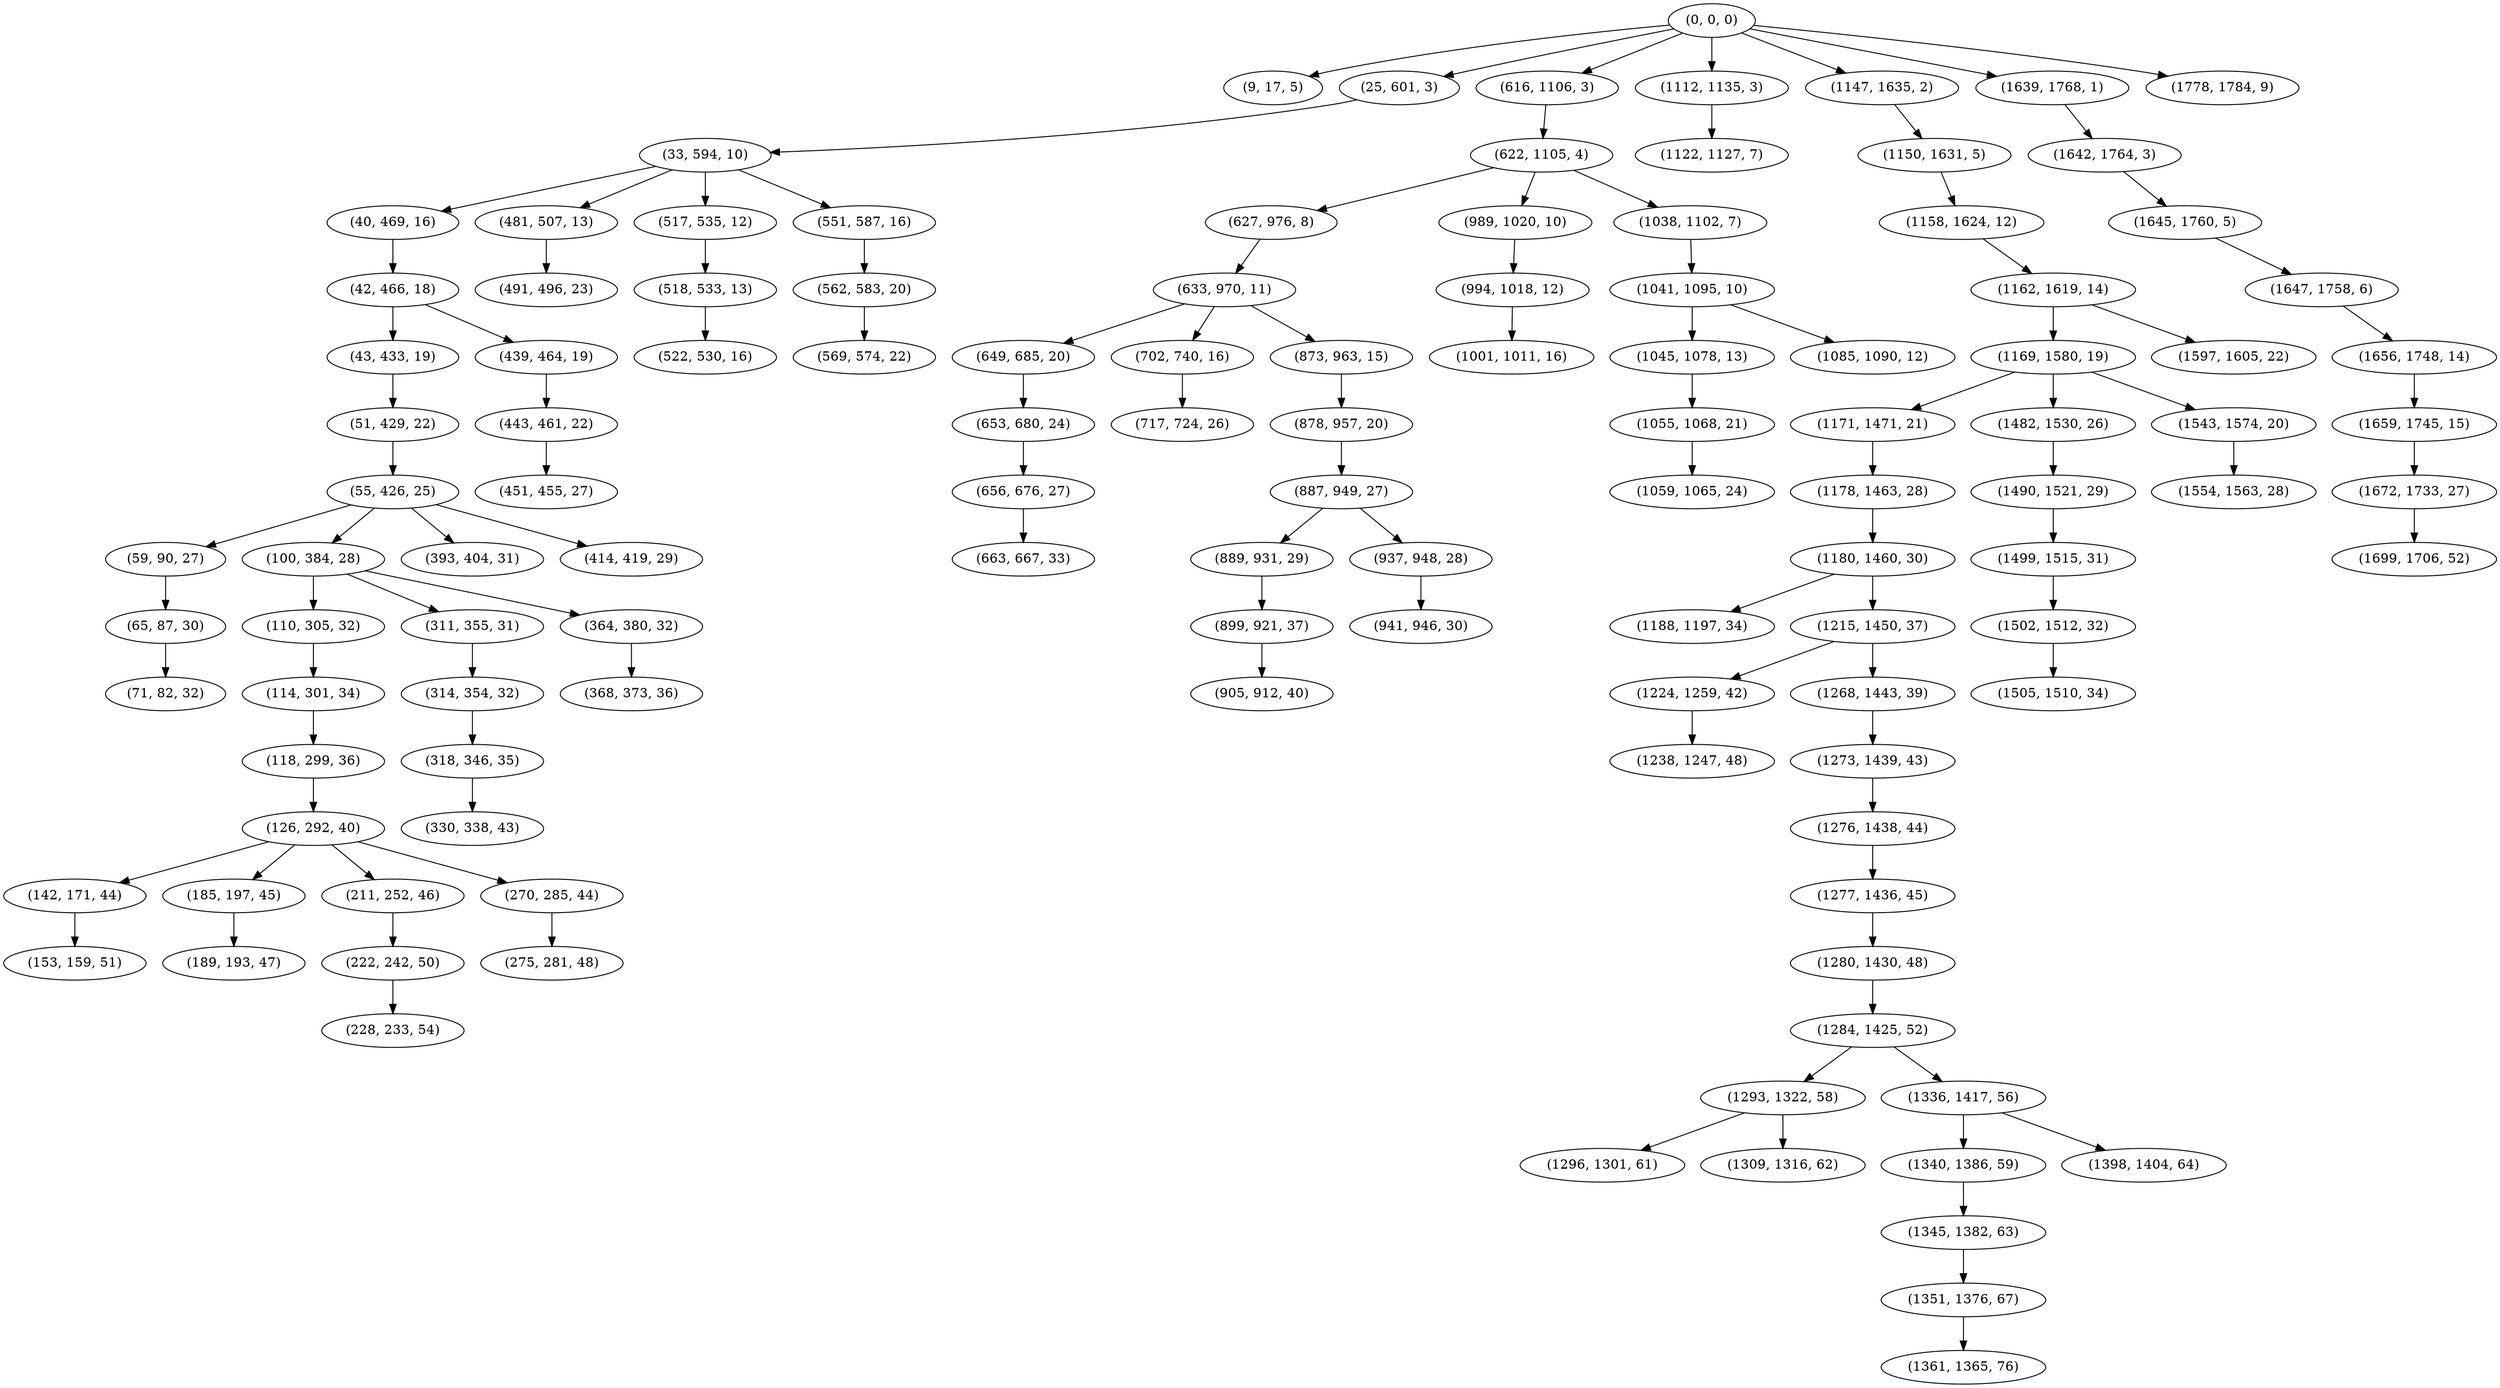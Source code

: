 digraph tree {
    "(0, 0, 0)";
    "(9, 17, 5)";
    "(25, 601, 3)";
    "(33, 594, 10)";
    "(40, 469, 16)";
    "(42, 466, 18)";
    "(43, 433, 19)";
    "(51, 429, 22)";
    "(55, 426, 25)";
    "(59, 90, 27)";
    "(65, 87, 30)";
    "(71, 82, 32)";
    "(100, 384, 28)";
    "(110, 305, 32)";
    "(114, 301, 34)";
    "(118, 299, 36)";
    "(126, 292, 40)";
    "(142, 171, 44)";
    "(153, 159, 51)";
    "(185, 197, 45)";
    "(189, 193, 47)";
    "(211, 252, 46)";
    "(222, 242, 50)";
    "(228, 233, 54)";
    "(270, 285, 44)";
    "(275, 281, 48)";
    "(311, 355, 31)";
    "(314, 354, 32)";
    "(318, 346, 35)";
    "(330, 338, 43)";
    "(364, 380, 32)";
    "(368, 373, 36)";
    "(393, 404, 31)";
    "(414, 419, 29)";
    "(439, 464, 19)";
    "(443, 461, 22)";
    "(451, 455, 27)";
    "(481, 507, 13)";
    "(491, 496, 23)";
    "(517, 535, 12)";
    "(518, 533, 13)";
    "(522, 530, 16)";
    "(551, 587, 16)";
    "(562, 583, 20)";
    "(569, 574, 22)";
    "(616, 1106, 3)";
    "(622, 1105, 4)";
    "(627, 976, 8)";
    "(633, 970, 11)";
    "(649, 685, 20)";
    "(653, 680, 24)";
    "(656, 676, 27)";
    "(663, 667, 33)";
    "(702, 740, 16)";
    "(717, 724, 26)";
    "(873, 963, 15)";
    "(878, 957, 20)";
    "(887, 949, 27)";
    "(889, 931, 29)";
    "(899, 921, 37)";
    "(905, 912, 40)";
    "(937, 948, 28)";
    "(941, 946, 30)";
    "(989, 1020, 10)";
    "(994, 1018, 12)";
    "(1001, 1011, 16)";
    "(1038, 1102, 7)";
    "(1041, 1095, 10)";
    "(1045, 1078, 13)";
    "(1055, 1068, 21)";
    "(1059, 1065, 24)";
    "(1085, 1090, 12)";
    "(1112, 1135, 3)";
    "(1122, 1127, 7)";
    "(1147, 1635, 2)";
    "(1150, 1631, 5)";
    "(1158, 1624, 12)";
    "(1162, 1619, 14)";
    "(1169, 1580, 19)";
    "(1171, 1471, 21)";
    "(1178, 1463, 28)";
    "(1180, 1460, 30)";
    "(1188, 1197, 34)";
    "(1215, 1450, 37)";
    "(1224, 1259, 42)";
    "(1238, 1247, 48)";
    "(1268, 1443, 39)";
    "(1273, 1439, 43)";
    "(1276, 1438, 44)";
    "(1277, 1436, 45)";
    "(1280, 1430, 48)";
    "(1284, 1425, 52)";
    "(1293, 1322, 58)";
    "(1296, 1301, 61)";
    "(1309, 1316, 62)";
    "(1336, 1417, 56)";
    "(1340, 1386, 59)";
    "(1345, 1382, 63)";
    "(1351, 1376, 67)";
    "(1361, 1365, 76)";
    "(1398, 1404, 64)";
    "(1482, 1530, 26)";
    "(1490, 1521, 29)";
    "(1499, 1515, 31)";
    "(1502, 1512, 32)";
    "(1505, 1510, 34)";
    "(1543, 1574, 20)";
    "(1554, 1563, 28)";
    "(1597, 1605, 22)";
    "(1639, 1768, 1)";
    "(1642, 1764, 3)";
    "(1645, 1760, 5)";
    "(1647, 1758, 6)";
    "(1656, 1748, 14)";
    "(1659, 1745, 15)";
    "(1672, 1733, 27)";
    "(1699, 1706, 52)";
    "(1778, 1784, 9)";
    "(0, 0, 0)" -> "(9, 17, 5)";
    "(0, 0, 0)" -> "(25, 601, 3)";
    "(0, 0, 0)" -> "(616, 1106, 3)";
    "(0, 0, 0)" -> "(1112, 1135, 3)";
    "(0, 0, 0)" -> "(1147, 1635, 2)";
    "(0, 0, 0)" -> "(1639, 1768, 1)";
    "(0, 0, 0)" -> "(1778, 1784, 9)";
    "(25, 601, 3)" -> "(33, 594, 10)";
    "(33, 594, 10)" -> "(40, 469, 16)";
    "(33, 594, 10)" -> "(481, 507, 13)";
    "(33, 594, 10)" -> "(517, 535, 12)";
    "(33, 594, 10)" -> "(551, 587, 16)";
    "(40, 469, 16)" -> "(42, 466, 18)";
    "(42, 466, 18)" -> "(43, 433, 19)";
    "(42, 466, 18)" -> "(439, 464, 19)";
    "(43, 433, 19)" -> "(51, 429, 22)";
    "(51, 429, 22)" -> "(55, 426, 25)";
    "(55, 426, 25)" -> "(59, 90, 27)";
    "(55, 426, 25)" -> "(100, 384, 28)";
    "(55, 426, 25)" -> "(393, 404, 31)";
    "(55, 426, 25)" -> "(414, 419, 29)";
    "(59, 90, 27)" -> "(65, 87, 30)";
    "(65, 87, 30)" -> "(71, 82, 32)";
    "(100, 384, 28)" -> "(110, 305, 32)";
    "(100, 384, 28)" -> "(311, 355, 31)";
    "(100, 384, 28)" -> "(364, 380, 32)";
    "(110, 305, 32)" -> "(114, 301, 34)";
    "(114, 301, 34)" -> "(118, 299, 36)";
    "(118, 299, 36)" -> "(126, 292, 40)";
    "(126, 292, 40)" -> "(142, 171, 44)";
    "(126, 292, 40)" -> "(185, 197, 45)";
    "(126, 292, 40)" -> "(211, 252, 46)";
    "(126, 292, 40)" -> "(270, 285, 44)";
    "(142, 171, 44)" -> "(153, 159, 51)";
    "(185, 197, 45)" -> "(189, 193, 47)";
    "(211, 252, 46)" -> "(222, 242, 50)";
    "(222, 242, 50)" -> "(228, 233, 54)";
    "(270, 285, 44)" -> "(275, 281, 48)";
    "(311, 355, 31)" -> "(314, 354, 32)";
    "(314, 354, 32)" -> "(318, 346, 35)";
    "(318, 346, 35)" -> "(330, 338, 43)";
    "(364, 380, 32)" -> "(368, 373, 36)";
    "(439, 464, 19)" -> "(443, 461, 22)";
    "(443, 461, 22)" -> "(451, 455, 27)";
    "(481, 507, 13)" -> "(491, 496, 23)";
    "(517, 535, 12)" -> "(518, 533, 13)";
    "(518, 533, 13)" -> "(522, 530, 16)";
    "(551, 587, 16)" -> "(562, 583, 20)";
    "(562, 583, 20)" -> "(569, 574, 22)";
    "(616, 1106, 3)" -> "(622, 1105, 4)";
    "(622, 1105, 4)" -> "(627, 976, 8)";
    "(622, 1105, 4)" -> "(989, 1020, 10)";
    "(622, 1105, 4)" -> "(1038, 1102, 7)";
    "(627, 976, 8)" -> "(633, 970, 11)";
    "(633, 970, 11)" -> "(649, 685, 20)";
    "(633, 970, 11)" -> "(702, 740, 16)";
    "(633, 970, 11)" -> "(873, 963, 15)";
    "(649, 685, 20)" -> "(653, 680, 24)";
    "(653, 680, 24)" -> "(656, 676, 27)";
    "(656, 676, 27)" -> "(663, 667, 33)";
    "(702, 740, 16)" -> "(717, 724, 26)";
    "(873, 963, 15)" -> "(878, 957, 20)";
    "(878, 957, 20)" -> "(887, 949, 27)";
    "(887, 949, 27)" -> "(889, 931, 29)";
    "(887, 949, 27)" -> "(937, 948, 28)";
    "(889, 931, 29)" -> "(899, 921, 37)";
    "(899, 921, 37)" -> "(905, 912, 40)";
    "(937, 948, 28)" -> "(941, 946, 30)";
    "(989, 1020, 10)" -> "(994, 1018, 12)";
    "(994, 1018, 12)" -> "(1001, 1011, 16)";
    "(1038, 1102, 7)" -> "(1041, 1095, 10)";
    "(1041, 1095, 10)" -> "(1045, 1078, 13)";
    "(1041, 1095, 10)" -> "(1085, 1090, 12)";
    "(1045, 1078, 13)" -> "(1055, 1068, 21)";
    "(1055, 1068, 21)" -> "(1059, 1065, 24)";
    "(1112, 1135, 3)" -> "(1122, 1127, 7)";
    "(1147, 1635, 2)" -> "(1150, 1631, 5)";
    "(1150, 1631, 5)" -> "(1158, 1624, 12)";
    "(1158, 1624, 12)" -> "(1162, 1619, 14)";
    "(1162, 1619, 14)" -> "(1169, 1580, 19)";
    "(1162, 1619, 14)" -> "(1597, 1605, 22)";
    "(1169, 1580, 19)" -> "(1171, 1471, 21)";
    "(1169, 1580, 19)" -> "(1482, 1530, 26)";
    "(1169, 1580, 19)" -> "(1543, 1574, 20)";
    "(1171, 1471, 21)" -> "(1178, 1463, 28)";
    "(1178, 1463, 28)" -> "(1180, 1460, 30)";
    "(1180, 1460, 30)" -> "(1188, 1197, 34)";
    "(1180, 1460, 30)" -> "(1215, 1450, 37)";
    "(1215, 1450, 37)" -> "(1224, 1259, 42)";
    "(1215, 1450, 37)" -> "(1268, 1443, 39)";
    "(1224, 1259, 42)" -> "(1238, 1247, 48)";
    "(1268, 1443, 39)" -> "(1273, 1439, 43)";
    "(1273, 1439, 43)" -> "(1276, 1438, 44)";
    "(1276, 1438, 44)" -> "(1277, 1436, 45)";
    "(1277, 1436, 45)" -> "(1280, 1430, 48)";
    "(1280, 1430, 48)" -> "(1284, 1425, 52)";
    "(1284, 1425, 52)" -> "(1293, 1322, 58)";
    "(1284, 1425, 52)" -> "(1336, 1417, 56)";
    "(1293, 1322, 58)" -> "(1296, 1301, 61)";
    "(1293, 1322, 58)" -> "(1309, 1316, 62)";
    "(1336, 1417, 56)" -> "(1340, 1386, 59)";
    "(1336, 1417, 56)" -> "(1398, 1404, 64)";
    "(1340, 1386, 59)" -> "(1345, 1382, 63)";
    "(1345, 1382, 63)" -> "(1351, 1376, 67)";
    "(1351, 1376, 67)" -> "(1361, 1365, 76)";
    "(1482, 1530, 26)" -> "(1490, 1521, 29)";
    "(1490, 1521, 29)" -> "(1499, 1515, 31)";
    "(1499, 1515, 31)" -> "(1502, 1512, 32)";
    "(1502, 1512, 32)" -> "(1505, 1510, 34)";
    "(1543, 1574, 20)" -> "(1554, 1563, 28)";
    "(1639, 1768, 1)" -> "(1642, 1764, 3)";
    "(1642, 1764, 3)" -> "(1645, 1760, 5)";
    "(1645, 1760, 5)" -> "(1647, 1758, 6)";
    "(1647, 1758, 6)" -> "(1656, 1748, 14)";
    "(1656, 1748, 14)" -> "(1659, 1745, 15)";
    "(1659, 1745, 15)" -> "(1672, 1733, 27)";
    "(1672, 1733, 27)" -> "(1699, 1706, 52)";
}
